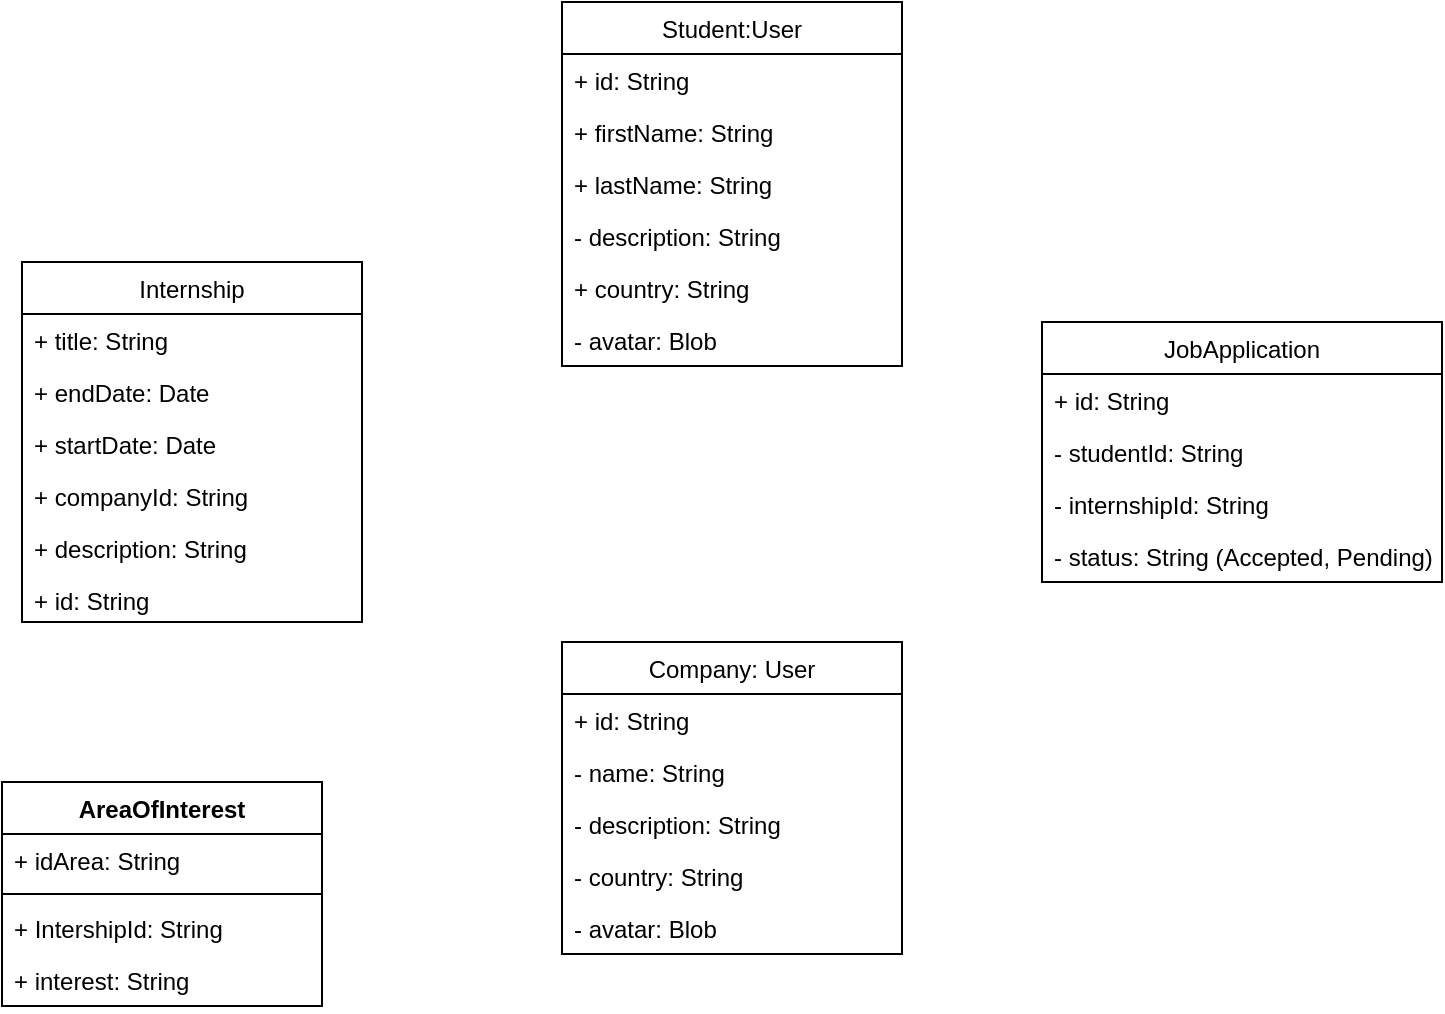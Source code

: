 <mxfile version="13.8.3"><diagram id="KNxNd9U0Z6D3OkOf3gZ3" name="Page-1"><mxGraphModel dx="1422" dy="802" grid="1" gridSize="10" guides="1" tooltips="1" connect="1" arrows="1" fold="1" page="1" pageScale="1" pageWidth="850" pageHeight="1100" math="0" shadow="0"><root><mxCell id="0"/><mxCell id="1" parent="0"/><mxCell id="cVxLUhMZjeN7fNarQk7S-2" value="Internship" style="swimlane;fontStyle=0;childLayout=stackLayout;horizontal=1;startSize=26;fillColor=none;horizontalStack=0;resizeParent=1;resizeParentMax=0;resizeLast=0;collapsible=1;marginBottom=0;" vertex="1" parent="1"><mxGeometry x="70" y="430" width="170" height="180" as="geometry"/></mxCell><mxCell id="cVxLUhMZjeN7fNarQk7S-3" value="+ title: String" style="text;strokeColor=none;fillColor=none;align=left;verticalAlign=top;spacingLeft=4;spacingRight=4;overflow=hidden;rotatable=0;points=[[0,0.5],[1,0.5]];portConstraint=eastwest;" vertex="1" parent="cVxLUhMZjeN7fNarQk7S-2"><mxGeometry y="26" width="170" height="26" as="geometry"/></mxCell><mxCell id="cVxLUhMZjeN7fNarQk7S-4" value="+ endDate: Date" style="text;strokeColor=none;fillColor=none;align=left;verticalAlign=top;spacingLeft=4;spacingRight=4;overflow=hidden;rotatable=0;points=[[0,0.5],[1,0.5]];portConstraint=eastwest;" vertex="1" parent="cVxLUhMZjeN7fNarQk7S-2"><mxGeometry y="52" width="170" height="26" as="geometry"/></mxCell><mxCell id="cVxLUhMZjeN7fNarQk7S-9" value="+ startDate: Date" style="text;strokeColor=none;fillColor=none;align=left;verticalAlign=top;spacingLeft=4;spacingRight=4;overflow=hidden;rotatable=0;points=[[0,0.5],[1,0.5]];portConstraint=eastwest;" vertex="1" parent="cVxLUhMZjeN7fNarQk7S-2"><mxGeometry y="78" width="170" height="26" as="geometry"/></mxCell><mxCell id="cVxLUhMZjeN7fNarQk7S-10" value="+ companyId: String" style="text;strokeColor=none;fillColor=none;align=left;verticalAlign=top;spacingLeft=4;spacingRight=4;overflow=hidden;rotatable=0;points=[[0,0.5],[1,0.5]];portConstraint=eastwest;" vertex="1" parent="cVxLUhMZjeN7fNarQk7S-2"><mxGeometry y="104" width="170" height="26" as="geometry"/></mxCell><mxCell id="cVxLUhMZjeN7fNarQk7S-11" value="+ description: String" style="text;strokeColor=none;fillColor=none;align=left;verticalAlign=top;spacingLeft=4;spacingRight=4;overflow=hidden;rotatable=0;points=[[0,0.5],[1,0.5]];portConstraint=eastwest;" vertex="1" parent="cVxLUhMZjeN7fNarQk7S-2"><mxGeometry y="130" width="170" height="50" as="geometry"/></mxCell><mxCell id="cVxLUhMZjeN7fNarQk7S-12" value="Student:User" style="swimlane;fontStyle=0;childLayout=stackLayout;horizontal=1;startSize=26;fillColor=none;horizontalStack=0;resizeParent=1;resizeParentMax=0;resizeLast=0;collapsible=1;marginBottom=0;" vertex="1" parent="1"><mxGeometry x="340" y="300" width="170" height="182" as="geometry"/></mxCell><mxCell id="cVxLUhMZjeN7fNarQk7S-13" value="+ id: String" style="text;strokeColor=none;fillColor=none;align=left;verticalAlign=top;spacingLeft=4;spacingRight=4;overflow=hidden;rotatable=0;points=[[0,0.5],[1,0.5]];portConstraint=eastwest;" vertex="1" parent="cVxLUhMZjeN7fNarQk7S-12"><mxGeometry y="26" width="170" height="26" as="geometry"/></mxCell><mxCell id="cVxLUhMZjeN7fNarQk7S-14" value="+ firstName: String" style="text;strokeColor=none;fillColor=none;align=left;verticalAlign=top;spacingLeft=4;spacingRight=4;overflow=hidden;rotatable=0;points=[[0,0.5],[1,0.5]];portConstraint=eastwest;" vertex="1" parent="cVxLUhMZjeN7fNarQk7S-12"><mxGeometry y="52" width="170" height="26" as="geometry"/></mxCell><mxCell id="cVxLUhMZjeN7fNarQk7S-15" value="+ lastName: String" style="text;strokeColor=none;fillColor=none;align=left;verticalAlign=top;spacingLeft=4;spacingRight=4;overflow=hidden;rotatable=0;points=[[0,0.5],[1,0.5]];portConstraint=eastwest;" vertex="1" parent="cVxLUhMZjeN7fNarQk7S-12"><mxGeometry y="78" width="170" height="26" as="geometry"/></mxCell><mxCell id="cVxLUhMZjeN7fNarQk7S-16" value="- description: String" style="text;strokeColor=none;fillColor=none;align=left;verticalAlign=top;spacingLeft=4;spacingRight=4;overflow=hidden;rotatable=0;points=[[0,0.5],[1,0.5]];portConstraint=eastwest;" vertex="1" parent="cVxLUhMZjeN7fNarQk7S-12"><mxGeometry y="104" width="170" height="26" as="geometry"/></mxCell><mxCell id="cVxLUhMZjeN7fNarQk7S-17" value="+ country: String" style="text;strokeColor=none;fillColor=none;align=left;verticalAlign=top;spacingLeft=4;spacingRight=4;overflow=hidden;rotatable=0;points=[[0,0.5],[1,0.5]];portConstraint=eastwest;" vertex="1" parent="cVxLUhMZjeN7fNarQk7S-12"><mxGeometry y="130" width="170" height="26" as="geometry"/></mxCell><mxCell id="cVxLUhMZjeN7fNarQk7S-25" value="- avatar: Blob" style="text;strokeColor=none;fillColor=none;align=left;verticalAlign=top;spacingLeft=4;spacingRight=4;overflow=hidden;rotatable=0;points=[[0,0.5],[1,0.5]];portConstraint=eastwest;" vertex="1" parent="cVxLUhMZjeN7fNarQk7S-12"><mxGeometry y="156" width="170" height="26" as="geometry"/></mxCell><mxCell id="cVxLUhMZjeN7fNarQk7S-18" value="Company: User" style="swimlane;fontStyle=0;childLayout=stackLayout;horizontal=1;startSize=26;fillColor=none;horizontalStack=0;resizeParent=1;resizeParentMax=0;resizeLast=0;collapsible=1;marginBottom=0;" vertex="1" parent="1"><mxGeometry x="340" y="620" width="170" height="156" as="geometry"/></mxCell><mxCell id="cVxLUhMZjeN7fNarQk7S-19" value="+ id: String" style="text;strokeColor=none;fillColor=none;align=left;verticalAlign=top;spacingLeft=4;spacingRight=4;overflow=hidden;rotatable=0;points=[[0,0.5],[1,0.5]];portConstraint=eastwest;" vertex="1" parent="cVxLUhMZjeN7fNarQk7S-18"><mxGeometry y="26" width="170" height="26" as="geometry"/></mxCell><mxCell id="cVxLUhMZjeN7fNarQk7S-21" value="- name: String" style="text;strokeColor=none;fillColor=none;align=left;verticalAlign=top;spacingLeft=4;spacingRight=4;overflow=hidden;rotatable=0;points=[[0,0.5],[1,0.5]];portConstraint=eastwest;" vertex="1" parent="cVxLUhMZjeN7fNarQk7S-18"><mxGeometry y="52" width="170" height="26" as="geometry"/></mxCell><mxCell id="cVxLUhMZjeN7fNarQk7S-22" value="- description: String" style="text;strokeColor=none;fillColor=none;align=left;verticalAlign=top;spacingLeft=4;spacingRight=4;overflow=hidden;rotatable=0;points=[[0,0.5],[1,0.5]];portConstraint=eastwest;" vertex="1" parent="cVxLUhMZjeN7fNarQk7S-18"><mxGeometry y="78" width="170" height="26" as="geometry"/></mxCell><mxCell id="cVxLUhMZjeN7fNarQk7S-26" value="- country: String" style="text;strokeColor=none;fillColor=none;align=left;verticalAlign=top;spacingLeft=4;spacingRight=4;overflow=hidden;rotatable=0;points=[[0,0.5],[1,0.5]];portConstraint=eastwest;" vertex="1" parent="cVxLUhMZjeN7fNarQk7S-18"><mxGeometry y="104" width="170" height="26" as="geometry"/></mxCell><mxCell id="cVxLUhMZjeN7fNarQk7S-27" value="- avatar: Blob" style="text;strokeColor=none;fillColor=none;align=left;verticalAlign=top;spacingLeft=4;spacingRight=4;overflow=hidden;rotatable=0;points=[[0,0.5],[1,0.5]];portConstraint=eastwest;" vertex="1" parent="cVxLUhMZjeN7fNarQk7S-18"><mxGeometry y="130" width="170" height="26" as="geometry"/></mxCell><mxCell id="cVxLUhMZjeN7fNarQk7S-24" value="+ id: String" style="text;strokeColor=none;fillColor=none;align=left;verticalAlign=top;spacingLeft=4;spacingRight=4;overflow=hidden;rotatable=0;points=[[0,0.5],[1,0.5]];portConstraint=eastwest;" vertex="1" parent="1"><mxGeometry x="70" y="586" width="170" height="26" as="geometry"/></mxCell><mxCell id="cVxLUhMZjeN7fNarQk7S-29" value="AreaOfInterest" style="swimlane;fontStyle=1;align=center;verticalAlign=top;childLayout=stackLayout;horizontal=1;startSize=26;horizontalStack=0;resizeParent=1;resizeParentMax=0;resizeLast=0;collapsible=1;marginBottom=0;" vertex="1" parent="1"><mxGeometry x="60" y="690" width="160" height="112" as="geometry"/></mxCell><mxCell id="cVxLUhMZjeN7fNarQk7S-30" value="+ idArea: String" style="text;strokeColor=none;fillColor=none;align=left;verticalAlign=top;spacingLeft=4;spacingRight=4;overflow=hidden;rotatable=0;points=[[0,0.5],[1,0.5]];portConstraint=eastwest;" vertex="1" parent="cVxLUhMZjeN7fNarQk7S-29"><mxGeometry y="26" width="160" height="26" as="geometry"/></mxCell><mxCell id="cVxLUhMZjeN7fNarQk7S-31" value="" style="line;strokeWidth=1;fillColor=none;align=left;verticalAlign=middle;spacingTop=-1;spacingLeft=3;spacingRight=3;rotatable=0;labelPosition=right;points=[];portConstraint=eastwest;" vertex="1" parent="cVxLUhMZjeN7fNarQk7S-29"><mxGeometry y="52" width="160" height="8" as="geometry"/></mxCell><mxCell id="cVxLUhMZjeN7fNarQk7S-33" value="+ IntershipId: String" style="text;strokeColor=none;fillColor=none;align=left;verticalAlign=top;spacingLeft=4;spacingRight=4;overflow=hidden;rotatable=0;points=[[0,0.5],[1,0.5]];portConstraint=eastwest;" vertex="1" parent="cVxLUhMZjeN7fNarQk7S-29"><mxGeometry y="60" width="160" height="26" as="geometry"/></mxCell><mxCell id="cVxLUhMZjeN7fNarQk7S-32" value="+ interest: String" style="text;strokeColor=none;fillColor=none;align=left;verticalAlign=top;spacingLeft=4;spacingRight=4;overflow=hidden;rotatable=0;points=[[0,0.5],[1,0.5]];portConstraint=eastwest;" vertex="1" parent="cVxLUhMZjeN7fNarQk7S-29"><mxGeometry y="86" width="160" height="26" as="geometry"/></mxCell><mxCell id="cVxLUhMZjeN7fNarQk7S-34" value="JobApplication" style="swimlane;fontStyle=0;childLayout=stackLayout;horizontal=1;startSize=26;fillColor=none;horizontalStack=0;resizeParent=1;resizeParentMax=0;resizeLast=0;collapsible=1;marginBottom=0;" vertex="1" parent="1"><mxGeometry x="580" y="460" width="200" height="130" as="geometry"/></mxCell><mxCell id="cVxLUhMZjeN7fNarQk7S-35" value="+ id: String" style="text;strokeColor=none;fillColor=none;align=left;verticalAlign=top;spacingLeft=4;spacingRight=4;overflow=hidden;rotatable=0;points=[[0,0.5],[1,0.5]];portConstraint=eastwest;" vertex="1" parent="cVxLUhMZjeN7fNarQk7S-34"><mxGeometry y="26" width="200" height="26" as="geometry"/></mxCell><mxCell id="cVxLUhMZjeN7fNarQk7S-36" value="- studentId: String" style="text;strokeColor=none;fillColor=none;align=left;verticalAlign=top;spacingLeft=4;spacingRight=4;overflow=hidden;rotatable=0;points=[[0,0.5],[1,0.5]];portConstraint=eastwest;" vertex="1" parent="cVxLUhMZjeN7fNarQk7S-34"><mxGeometry y="52" width="200" height="26" as="geometry"/></mxCell><mxCell id="cVxLUhMZjeN7fNarQk7S-37" value="- internshipId: String" style="text;strokeColor=none;fillColor=none;align=left;verticalAlign=top;spacingLeft=4;spacingRight=4;overflow=hidden;rotatable=0;points=[[0,0.5],[1,0.5]];portConstraint=eastwest;" vertex="1" parent="cVxLUhMZjeN7fNarQk7S-34"><mxGeometry y="78" width="200" height="26" as="geometry"/></mxCell><mxCell id="cVxLUhMZjeN7fNarQk7S-38" value="- status: String (Accepted, Pending)" style="text;strokeColor=none;fillColor=none;align=left;verticalAlign=top;spacingLeft=4;spacingRight=4;overflow=hidden;rotatable=0;points=[[0,0.5],[1,0.5]];portConstraint=eastwest;" vertex="1" parent="cVxLUhMZjeN7fNarQk7S-34"><mxGeometry y="104" width="200" height="26" as="geometry"/></mxCell></root></mxGraphModel></diagram></mxfile>